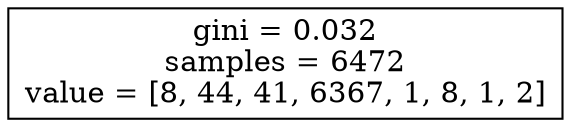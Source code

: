 digraph Tree {
node [shape=box] ;
0 [label="gini = 0.032\nsamples = 6472\nvalue = [8, 44, 41, 6367, 1, 8, 1, 2]"] ;
}